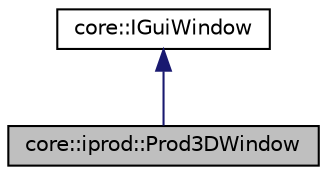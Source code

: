 digraph "core::iprod::Prod3DWindow"
{
  edge [fontname="Helvetica",fontsize="10",labelfontname="Helvetica",labelfontsize="10"];
  node [fontname="Helvetica",fontsize="10",shape=record];
  Node1 [label="core::iprod::Prod3DWindow",height=0.2,width=0.4,color="black", fillcolor="grey75", style="filled" fontcolor="black"];
  Node2 -> Node1 [dir="back",color="midnightblue",fontsize="10",style="solid",fontname="Helvetica"];
  Node2 [label="core::IGuiWindow",height=0.2,width=0.4,color="black", fillcolor="white", style="filled",URL="$classcore_1_1_i_gui_window.html"];
}
